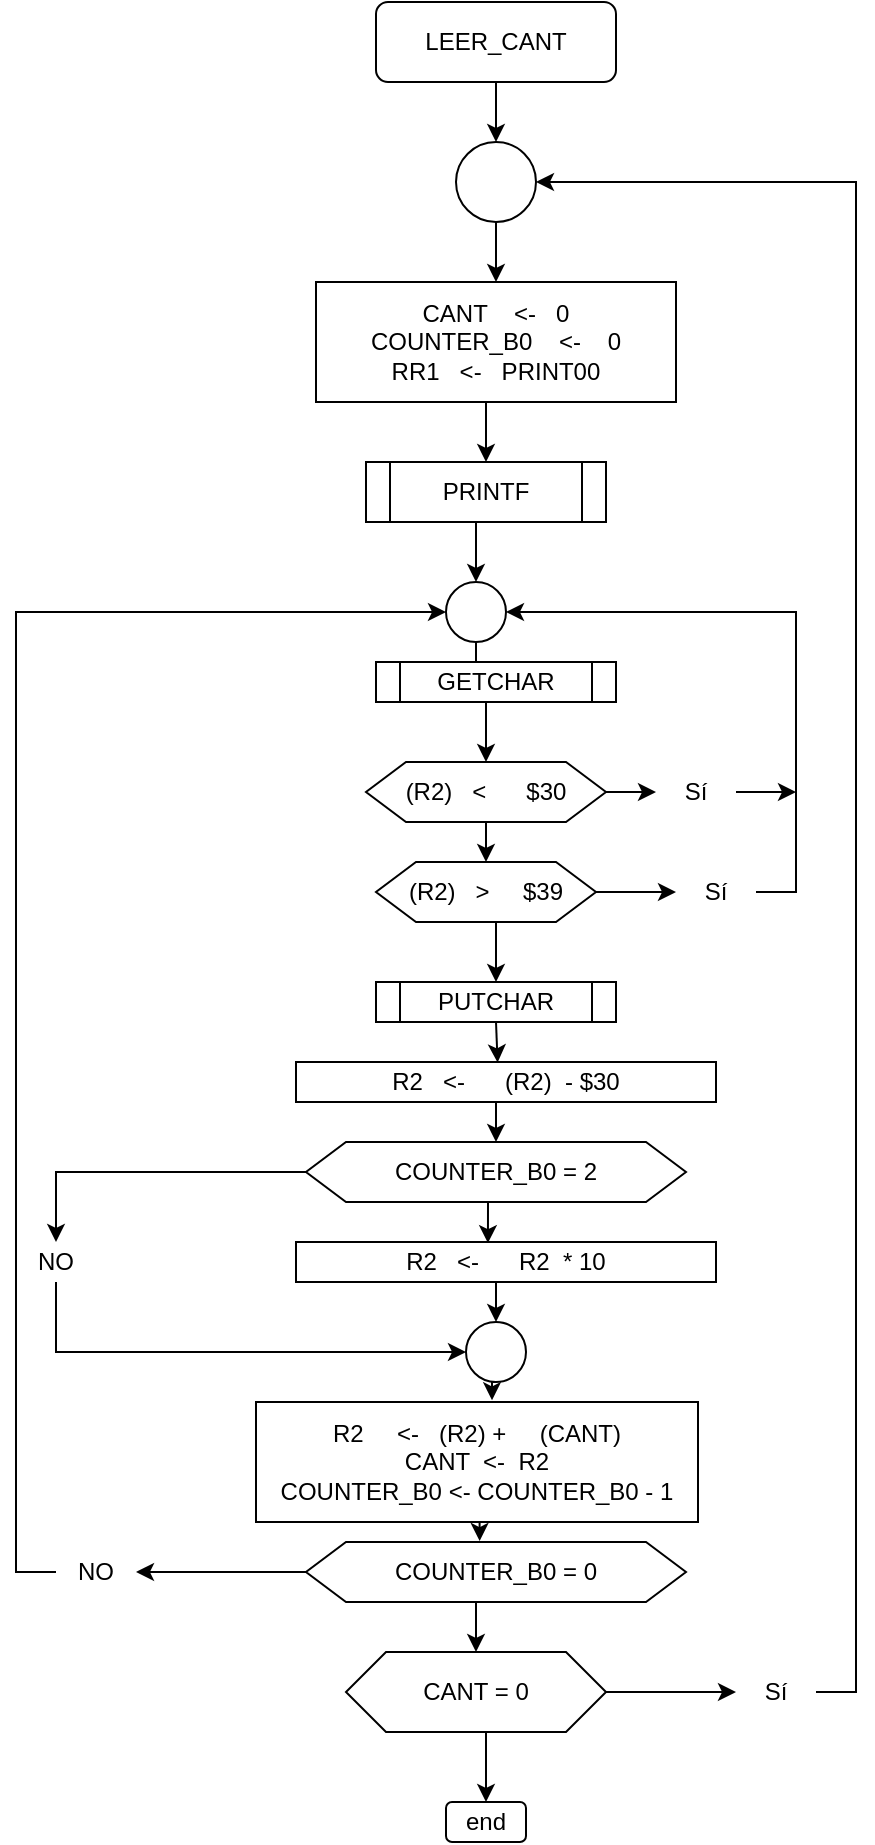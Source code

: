 <mxfile version="14.2.9"><diagram id="iZ_ZYq0xXJVliPeZB-G1" name="Page-1"><mxGraphModel dx="1314" dy="641" grid="1" gridSize="10" guides="1" tooltips="1" connect="1" arrows="1" fold="1" page="1" pageScale="1" pageWidth="850" pageHeight="1100" math="0" shadow="0"><root><mxCell id="0"/><mxCell id="1" parent="0"/><mxCell id="SLaoNvNGc2afRtoPaQx8-7" style="edgeStyle=orthogonalEdgeStyle;rounded=0;orthogonalLoop=1;jettySize=auto;html=1;exitX=0.5;exitY=1;exitDx=0;exitDy=0;" edge="1" parent="1" source="SLaoNvNGc2afRtoPaQx8-173"><mxGeometry relative="1" as="geometry"><mxPoint x="550" y="210" as="targetPoint"/></mxGeometry></mxCell><mxCell id="SLaoNvNGc2afRtoPaQx8-1" value="LEER_CANT" style="rounded=1;whiteSpace=wrap;html=1;" vertex="1" parent="1"><mxGeometry x="490" y="120" width="120" height="40" as="geometry"/></mxCell><mxCell id="SLaoNvNGc2afRtoPaQx8-180" style="edgeStyle=orthogonalEdgeStyle;rounded=0;orthogonalLoop=1;jettySize=auto;html=1;exitX=0.5;exitY=1;exitDx=0;exitDy=0;entryX=0.5;entryY=0;entryDx=0;entryDy=0;" edge="1" parent="1" source="SLaoNvNGc2afRtoPaQx8-54" target="SLaoNvNGc2afRtoPaQx8-119"><mxGeometry relative="1" as="geometry"/></mxCell><mxCell id="SLaoNvNGc2afRtoPaQx8-223" style="edgeStyle=orthogonalEdgeStyle;rounded=0;orthogonalLoop=1;jettySize=auto;html=1;exitX=1;exitY=0.5;exitDx=0;exitDy=0;entryX=0;entryY=0.5;entryDx=0;entryDy=0;" edge="1" parent="1" source="SLaoNvNGc2afRtoPaQx8-54" target="SLaoNvNGc2afRtoPaQx8-220"><mxGeometry relative="1" as="geometry"/></mxCell><mxCell id="SLaoNvNGc2afRtoPaQx8-54" value="CANT = 0" style="shape=hexagon;perimeter=hexagonPerimeter2;whiteSpace=wrap;html=1;fixedSize=1;" vertex="1" parent="1"><mxGeometry x="475" y="945" width="130" height="40" as="geometry"/></mxCell><mxCell id="SLaoNvNGc2afRtoPaQx8-119" value="end" style="rounded=1;whiteSpace=wrap;html=1;" vertex="1" parent="1"><mxGeometry x="525" y="1020" width="40" height="20" as="geometry"/></mxCell><mxCell id="SLaoNvNGc2afRtoPaQx8-177" style="edgeStyle=orthogonalEdgeStyle;rounded=0;orthogonalLoop=1;jettySize=auto;html=1;exitX=0.5;exitY=1;exitDx=0;exitDy=0;entryX=0.5;entryY=0;entryDx=0;entryDy=0;" edge="1" parent="1" source="SLaoNvNGc2afRtoPaQx8-174" target="SLaoNvNGc2afRtoPaQx8-176"><mxGeometry relative="1" as="geometry"/></mxCell><mxCell id="SLaoNvNGc2afRtoPaQx8-174" value="CANT &amp;nbsp; &amp;nbsp;&amp;lt;- &amp;nbsp; 0&lt;br&gt;COUNTER_B0 &amp;nbsp; &amp;nbsp;&amp;lt;- &amp;nbsp; &amp;nbsp;0&lt;br&gt;RR1 &amp;nbsp; &amp;lt;- &amp;nbsp; PRINT00" style="rounded=0;whiteSpace=wrap;html=1;" vertex="1" parent="1"><mxGeometry x="460" y="260" width="180" height="60" as="geometry"/></mxCell><mxCell id="SLaoNvNGc2afRtoPaQx8-226" style="edgeStyle=orthogonalEdgeStyle;rounded=0;orthogonalLoop=1;jettySize=auto;html=1;exitX=0.5;exitY=1;exitDx=0;exitDy=0;entryX=0.5;entryY=0;entryDx=0;entryDy=0;" edge="1" parent="1" source="SLaoNvNGc2afRtoPaQx8-173" target="SLaoNvNGc2afRtoPaQx8-174"><mxGeometry relative="1" as="geometry"/></mxCell><mxCell id="SLaoNvNGc2afRtoPaQx8-173" value="" style="ellipse;whiteSpace=wrap;html=1;aspect=fixed;" vertex="1" parent="1"><mxGeometry x="530" y="190" width="40" height="40" as="geometry"/></mxCell><mxCell id="SLaoNvNGc2afRtoPaQx8-175" style="edgeStyle=orthogonalEdgeStyle;rounded=0;orthogonalLoop=1;jettySize=auto;html=1;exitX=0.5;exitY=1;exitDx=0;exitDy=0;" edge="1" parent="1" source="SLaoNvNGc2afRtoPaQx8-1" target="SLaoNvNGc2afRtoPaQx8-173"><mxGeometry relative="1" as="geometry"><mxPoint x="550" y="160" as="sourcePoint"/><mxPoint x="550" y="210" as="targetPoint"/></mxGeometry></mxCell><mxCell id="SLaoNvNGc2afRtoPaQx8-183" style="edgeStyle=orthogonalEdgeStyle;rounded=0;orthogonalLoop=1;jettySize=auto;html=1;exitX=0.5;exitY=1;exitDx=0;exitDy=0;entryX=0.5;entryY=0;entryDx=0;entryDy=0;" edge="1" parent="1" source="SLaoNvNGc2afRtoPaQx8-176" target="SLaoNvNGc2afRtoPaQx8-182"><mxGeometry relative="1" as="geometry"/></mxCell><mxCell id="SLaoNvNGc2afRtoPaQx8-176" value="PRINTF" style="shape=process;whiteSpace=wrap;html=1;backgroundOutline=1;" vertex="1" parent="1"><mxGeometry x="485" y="350" width="120" height="30" as="geometry"/></mxCell><mxCell id="SLaoNvNGc2afRtoPaQx8-195" style="edgeStyle=orthogonalEdgeStyle;rounded=0;orthogonalLoop=1;jettySize=auto;html=1;exitX=0.5;exitY=1;exitDx=0;exitDy=0;" edge="1" parent="1" source="SLaoNvNGc2afRtoPaQx8-182" target="SLaoNvNGc2afRtoPaQx8-184"><mxGeometry relative="1" as="geometry"/></mxCell><mxCell id="SLaoNvNGc2afRtoPaQx8-182" value="" style="ellipse;whiteSpace=wrap;html=1;aspect=fixed;" vertex="1" parent="1"><mxGeometry x="525" y="410" width="30" height="30" as="geometry"/></mxCell><mxCell id="SLaoNvNGc2afRtoPaQx8-196" style="edgeStyle=orthogonalEdgeStyle;rounded=0;orthogonalLoop=1;jettySize=auto;html=1;exitX=0.5;exitY=1;exitDx=0;exitDy=0;entryX=0.5;entryY=0;entryDx=0;entryDy=0;" edge="1" parent="1" source="SLaoNvNGc2afRtoPaQx8-184" target="SLaoNvNGc2afRtoPaQx8-185"><mxGeometry relative="1" as="geometry"/></mxCell><mxCell id="SLaoNvNGc2afRtoPaQx8-184" value="GETCHAR" style="shape=process;whiteSpace=wrap;html=1;backgroundOutline=1;" vertex="1" parent="1"><mxGeometry x="490" y="450" width="120" height="20" as="geometry"/></mxCell><mxCell id="SLaoNvNGc2afRtoPaQx8-192" style="edgeStyle=orthogonalEdgeStyle;rounded=0;orthogonalLoop=1;jettySize=auto;html=1;exitX=1;exitY=0.5;exitDx=0;exitDy=0;entryX=0;entryY=0.5;entryDx=0;entryDy=0;" edge="1" parent="1" source="SLaoNvNGc2afRtoPaQx8-185" target="SLaoNvNGc2afRtoPaQx8-187"><mxGeometry relative="1" as="geometry"/></mxCell><mxCell id="SLaoNvNGc2afRtoPaQx8-197" style="edgeStyle=orthogonalEdgeStyle;rounded=0;orthogonalLoop=1;jettySize=auto;html=1;exitX=0.5;exitY=1;exitDx=0;exitDy=0;entryX=0.5;entryY=0;entryDx=0;entryDy=0;" edge="1" parent="1" source="SLaoNvNGc2afRtoPaQx8-185" target="SLaoNvNGc2afRtoPaQx8-186"><mxGeometry relative="1" as="geometry"/></mxCell><mxCell id="SLaoNvNGc2afRtoPaQx8-185" value="(R2) &amp;nbsp; &amp;lt; &amp;nbsp; &amp;nbsp; &amp;nbsp;$30" style="shape=hexagon;perimeter=hexagonPerimeter2;whiteSpace=wrap;html=1;fixedSize=1;" vertex="1" parent="1"><mxGeometry x="485" y="500" width="120" height="30" as="geometry"/></mxCell><mxCell id="SLaoNvNGc2afRtoPaQx8-190" style="edgeStyle=orthogonalEdgeStyle;rounded=0;orthogonalLoop=1;jettySize=auto;html=1;exitX=1;exitY=0.5;exitDx=0;exitDy=0;entryX=0;entryY=0.5;entryDx=0;entryDy=0;" edge="1" parent="1" source="SLaoNvNGc2afRtoPaQx8-186" target="SLaoNvNGc2afRtoPaQx8-189"><mxGeometry relative="1" as="geometry"/></mxCell><mxCell id="SLaoNvNGc2afRtoPaQx8-200" style="edgeStyle=orthogonalEdgeStyle;rounded=0;orthogonalLoop=1;jettySize=auto;html=1;exitX=0.5;exitY=1;exitDx=0;exitDy=0;entryX=0.5;entryY=0;entryDx=0;entryDy=0;" edge="1" parent="1" source="SLaoNvNGc2afRtoPaQx8-186" target="SLaoNvNGc2afRtoPaQx8-199"><mxGeometry relative="1" as="geometry"/></mxCell><mxCell id="SLaoNvNGc2afRtoPaQx8-186" value="(R2) &amp;nbsp; &amp;gt; &amp;nbsp; &amp;nbsp; $39" style="shape=hexagon;perimeter=hexagonPerimeter2;whiteSpace=wrap;html=1;fixedSize=1;" vertex="1" parent="1"><mxGeometry x="490" y="550" width="110" height="30" as="geometry"/></mxCell><mxCell id="SLaoNvNGc2afRtoPaQx8-194" style="edgeStyle=orthogonalEdgeStyle;rounded=0;orthogonalLoop=1;jettySize=auto;html=1;exitX=1;exitY=0.5;exitDx=0;exitDy=0;" edge="1" parent="1" source="SLaoNvNGc2afRtoPaQx8-187"><mxGeometry relative="1" as="geometry"><mxPoint x="700" y="515.333" as="targetPoint"/></mxGeometry></mxCell><mxCell id="SLaoNvNGc2afRtoPaQx8-187" value="Sí" style="text;html=1;strokeColor=none;fillColor=none;align=center;verticalAlign=middle;whiteSpace=wrap;rounded=0;" vertex="1" parent="1"><mxGeometry x="630" y="505" width="40" height="20" as="geometry"/></mxCell><mxCell id="SLaoNvNGc2afRtoPaQx8-191" style="edgeStyle=orthogonalEdgeStyle;rounded=0;orthogonalLoop=1;jettySize=auto;html=1;exitX=1;exitY=0.5;exitDx=0;exitDy=0;entryX=1;entryY=0.5;entryDx=0;entryDy=0;" edge="1" parent="1" source="SLaoNvNGc2afRtoPaQx8-189" target="SLaoNvNGc2afRtoPaQx8-182"><mxGeometry relative="1" as="geometry"/></mxCell><mxCell id="SLaoNvNGc2afRtoPaQx8-189" value="Sí" style="text;html=1;strokeColor=none;fillColor=none;align=center;verticalAlign=middle;whiteSpace=wrap;rounded=0;" vertex="1" parent="1"><mxGeometry x="640" y="555" width="40" height="20" as="geometry"/></mxCell><mxCell id="SLaoNvNGc2afRtoPaQx8-206" style="edgeStyle=orthogonalEdgeStyle;rounded=0;orthogonalLoop=1;jettySize=auto;html=1;exitX=0.5;exitY=1;exitDx=0;exitDy=0;entryX=0.48;entryY=0.01;entryDx=0;entryDy=0;entryPerimeter=0;" edge="1" parent="1" source="SLaoNvNGc2afRtoPaQx8-199" target="SLaoNvNGc2afRtoPaQx8-201"><mxGeometry relative="1" as="geometry"/></mxCell><mxCell id="SLaoNvNGc2afRtoPaQx8-199" value="PUTCHAR" style="shape=process;whiteSpace=wrap;html=1;backgroundOutline=1;" vertex="1" parent="1"><mxGeometry x="490" y="610" width="120" height="20" as="geometry"/></mxCell><mxCell id="SLaoNvNGc2afRtoPaQx8-208" style="edgeStyle=orthogonalEdgeStyle;rounded=0;orthogonalLoop=1;jettySize=auto;html=1;exitX=0.5;exitY=1;exitDx=0;exitDy=0;entryX=0.5;entryY=0;entryDx=0;entryDy=0;" edge="1" parent="1" source="SLaoNvNGc2afRtoPaQx8-201" target="SLaoNvNGc2afRtoPaQx8-204"><mxGeometry relative="1" as="geometry"/></mxCell><mxCell id="SLaoNvNGc2afRtoPaQx8-201" value="R2 &amp;nbsp; &amp;lt;- &amp;nbsp; &amp;nbsp; &amp;nbsp;(R2) &amp;nbsp;- $30" style="rounded=0;whiteSpace=wrap;html=1;" vertex="1" parent="1"><mxGeometry x="450" y="650" width="210" height="20" as="geometry"/></mxCell><mxCell id="SLaoNvNGc2afRtoPaQx8-209" style="edgeStyle=orthogonalEdgeStyle;rounded=0;orthogonalLoop=1;jettySize=auto;html=1;exitX=0.5;exitY=1;exitDx=0;exitDy=0;entryX=0.457;entryY=0.028;entryDx=0;entryDy=0;entryPerimeter=0;" edge="1" parent="1" source="SLaoNvNGc2afRtoPaQx8-204" target="SLaoNvNGc2afRtoPaQx8-205"><mxGeometry relative="1" as="geometry"/></mxCell><mxCell id="SLaoNvNGc2afRtoPaQx8-227" style="edgeStyle=orthogonalEdgeStyle;rounded=0;orthogonalLoop=1;jettySize=auto;html=1;exitX=0;exitY=0.5;exitDx=0;exitDy=0;entryX=0.5;entryY=0;entryDx=0;entryDy=0;" edge="1" parent="1" source="SLaoNvNGc2afRtoPaQx8-204" target="SLaoNvNGc2afRtoPaQx8-222"><mxGeometry relative="1" as="geometry"/></mxCell><mxCell id="SLaoNvNGc2afRtoPaQx8-204" value="COUNTER_B0 = 2" style="shape=hexagon;perimeter=hexagonPerimeter2;whiteSpace=wrap;html=1;fixedSize=1;" vertex="1" parent="1"><mxGeometry x="455" y="690" width="190" height="30" as="geometry"/></mxCell><mxCell id="SLaoNvNGc2afRtoPaQx8-211" style="edgeStyle=orthogonalEdgeStyle;rounded=0;orthogonalLoop=1;jettySize=auto;html=1;exitX=0.5;exitY=1;exitDx=0;exitDy=0;entryX=0.5;entryY=0;entryDx=0;entryDy=0;" edge="1" parent="1" source="SLaoNvNGc2afRtoPaQx8-205" target="SLaoNvNGc2afRtoPaQx8-210"><mxGeometry relative="1" as="geometry"/></mxCell><mxCell id="SLaoNvNGc2afRtoPaQx8-205" value="R2 &amp;nbsp; &amp;lt;- &amp;nbsp; &amp;nbsp; &amp;nbsp;R2 &amp;nbsp;* 10" style="rounded=0;whiteSpace=wrap;html=1;" vertex="1" parent="1"><mxGeometry x="450" y="740" width="210" height="20" as="geometry"/></mxCell><mxCell id="SLaoNvNGc2afRtoPaQx8-217" style="edgeStyle=orthogonalEdgeStyle;rounded=0;orthogonalLoop=1;jettySize=auto;html=1;exitX=0.5;exitY=1;exitDx=0;exitDy=0;entryX=0.534;entryY=-0.014;entryDx=0;entryDy=0;entryPerimeter=0;" edge="1" parent="1" source="SLaoNvNGc2afRtoPaQx8-210" target="SLaoNvNGc2afRtoPaQx8-214"><mxGeometry relative="1" as="geometry"/></mxCell><mxCell id="SLaoNvNGc2afRtoPaQx8-210" value="" style="ellipse;whiteSpace=wrap;html=1;aspect=fixed;" vertex="1" parent="1"><mxGeometry x="535" y="780" width="30" height="30" as="geometry"/></mxCell><mxCell id="SLaoNvNGc2afRtoPaQx8-218" style="edgeStyle=orthogonalEdgeStyle;rounded=0;orthogonalLoop=1;jettySize=auto;html=1;exitX=0.5;exitY=1;exitDx=0;exitDy=0;entryX=0.457;entryY=-0.016;entryDx=0;entryDy=0;entryPerimeter=0;" edge="1" parent="1" source="SLaoNvNGc2afRtoPaQx8-214" target="SLaoNvNGc2afRtoPaQx8-215"><mxGeometry relative="1" as="geometry"/></mxCell><mxCell id="SLaoNvNGc2afRtoPaQx8-214" value="R2 &amp;nbsp; &amp;nbsp; &amp;lt;- &amp;nbsp; (R2) + &amp;nbsp; &amp;nbsp; (CANT)&lt;br&gt;CANT &amp;nbsp;&amp;lt;- &amp;nbsp;R2&lt;br&gt;COUNTER_B0 &amp;lt;- COUNTER_B0 - 1" style="rounded=0;whiteSpace=wrap;html=1;" vertex="1" parent="1"><mxGeometry x="430" y="820" width="221" height="60" as="geometry"/></mxCell><mxCell id="SLaoNvNGc2afRtoPaQx8-219" style="edgeStyle=orthogonalEdgeStyle;rounded=0;orthogonalLoop=1;jettySize=auto;html=1;exitX=0.5;exitY=1;exitDx=0;exitDy=0;entryX=0.5;entryY=0;entryDx=0;entryDy=0;" edge="1" parent="1" source="SLaoNvNGc2afRtoPaQx8-215" target="SLaoNvNGc2afRtoPaQx8-54"><mxGeometry relative="1" as="geometry"/></mxCell><mxCell id="SLaoNvNGc2afRtoPaQx8-229" style="edgeStyle=orthogonalEdgeStyle;rounded=0;orthogonalLoop=1;jettySize=auto;html=1;exitX=0;exitY=0.5;exitDx=0;exitDy=0;entryX=1;entryY=0.5;entryDx=0;entryDy=0;" edge="1" parent="1" source="SLaoNvNGc2afRtoPaQx8-215" target="SLaoNvNGc2afRtoPaQx8-221"><mxGeometry relative="1" as="geometry"/></mxCell><mxCell id="SLaoNvNGc2afRtoPaQx8-215" value="COUNTER_B0 = 0" style="shape=hexagon;perimeter=hexagonPerimeter2;whiteSpace=wrap;html=1;fixedSize=1;" vertex="1" parent="1"><mxGeometry x="455" y="890" width="190" height="30" as="geometry"/></mxCell><mxCell id="SLaoNvNGc2afRtoPaQx8-224" style="edgeStyle=orthogonalEdgeStyle;rounded=0;orthogonalLoop=1;jettySize=auto;html=1;exitX=1;exitY=0.5;exitDx=0;exitDy=0;entryX=1;entryY=0.5;entryDx=0;entryDy=0;" edge="1" parent="1" source="SLaoNvNGc2afRtoPaQx8-220" target="SLaoNvNGc2afRtoPaQx8-173"><mxGeometry relative="1" as="geometry"/></mxCell><mxCell id="SLaoNvNGc2afRtoPaQx8-220" value="Sí" style="text;html=1;strokeColor=none;fillColor=none;align=center;verticalAlign=middle;whiteSpace=wrap;rounded=0;" vertex="1" parent="1"><mxGeometry x="670" y="955" width="40" height="20" as="geometry"/></mxCell><mxCell id="SLaoNvNGc2afRtoPaQx8-230" style="edgeStyle=orthogonalEdgeStyle;rounded=0;orthogonalLoop=1;jettySize=auto;html=1;exitX=0;exitY=0.5;exitDx=0;exitDy=0;entryX=0;entryY=0.5;entryDx=0;entryDy=0;" edge="1" parent="1" source="SLaoNvNGc2afRtoPaQx8-221" target="SLaoNvNGc2afRtoPaQx8-182"><mxGeometry relative="1" as="geometry"/></mxCell><mxCell id="SLaoNvNGc2afRtoPaQx8-221" value="NO" style="text;html=1;strokeColor=none;fillColor=none;align=center;verticalAlign=middle;whiteSpace=wrap;rounded=0;" vertex="1" parent="1"><mxGeometry x="330" y="895" width="40" height="20" as="geometry"/></mxCell><mxCell id="SLaoNvNGc2afRtoPaQx8-228" style="edgeStyle=orthogonalEdgeStyle;rounded=0;orthogonalLoop=1;jettySize=auto;html=1;exitX=0.5;exitY=1;exitDx=0;exitDy=0;entryX=0;entryY=0.5;entryDx=0;entryDy=0;" edge="1" parent="1" source="SLaoNvNGc2afRtoPaQx8-222" target="SLaoNvNGc2afRtoPaQx8-210"><mxGeometry relative="1" as="geometry"/></mxCell><mxCell id="SLaoNvNGc2afRtoPaQx8-222" value="NO" style="text;html=1;strokeColor=none;fillColor=none;align=center;verticalAlign=middle;whiteSpace=wrap;rounded=0;" vertex="1" parent="1"><mxGeometry x="310" y="740" width="40" height="20" as="geometry"/></mxCell></root></mxGraphModel></diagram></mxfile>